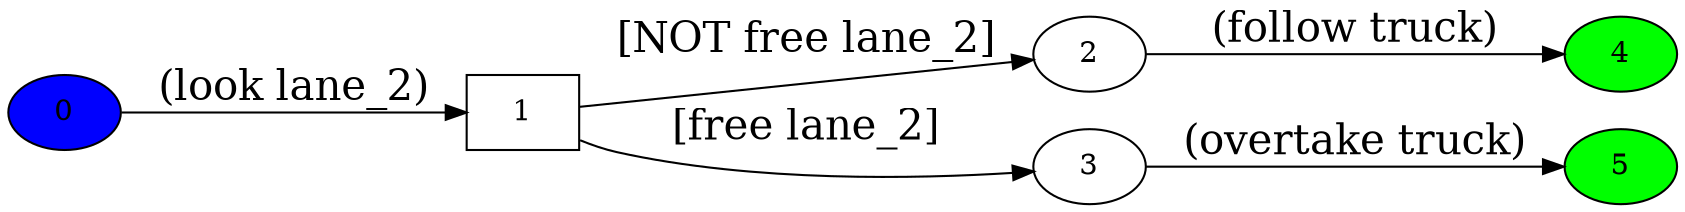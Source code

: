 digraph g{
rankdir="LR"
edge[fontsize = 20];
5 [style=filled, fillcolor=green]
4 [style=filled, fillcolor=green]
0 [style=filled, fillcolor=blue]
1 [ shape=box ] ;
0->1 [ label="(look lane_2)" ];
1->2 [ label="[NOT free lane_2]" ];
2->4 [ label="(follow truck)" ];
1->3 [ label="[free lane_2]" ];
3->5 [ label="(overtake truck)" ];
}
